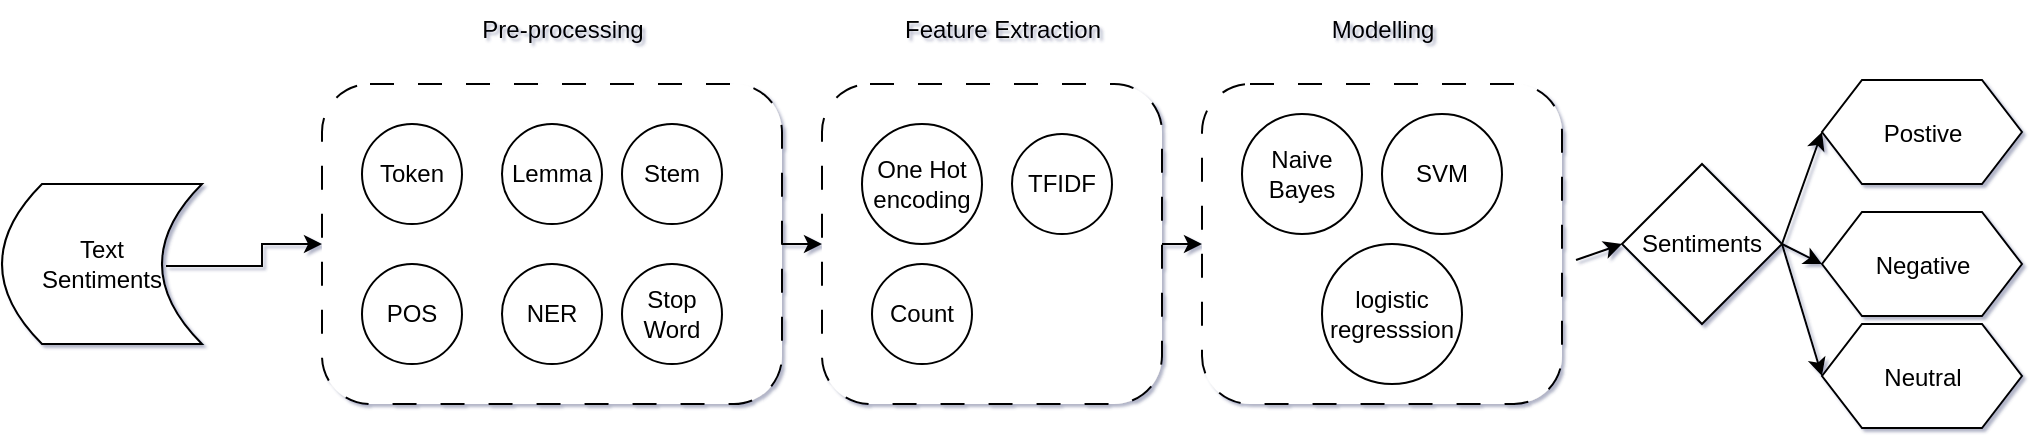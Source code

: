 <mxfile version="23.1.5" type="github">
  <diagram id="yPxyJZ8AM_hMuL3Unpa9" name="complex gitflow">
    <mxGraphModel dx="1386" dy="785" grid="1" gridSize="10" guides="1" tooltips="1" connect="1" arrows="1" fold="1" page="1" pageScale="1" pageWidth="1100" pageHeight="850" background="#ffffff" math="0" shadow="1">
      <root>
        <mxCell id="0" />
        <mxCell id="1" parent="0" />
        <mxCell id="zV0c77pq8J_n4XPMc49B-12" style="edgeStyle=orthogonalEdgeStyle;rounded=0;orthogonalLoop=1;jettySize=auto;html=1;exitX=0.82;exitY=0.513;exitDx=0;exitDy=0;exitPerimeter=0;" edge="1" parent="1" source="zV0c77pq8J_n4XPMc49B-2" target="zV0c77pq8J_n4XPMc49B-3">
          <mxGeometry relative="1" as="geometry" />
        </mxCell>
        <mxCell id="zV0c77pq8J_n4XPMc49B-2" value="Text &lt;br&gt;Sentiments" style="shape=dataStorage;whiteSpace=wrap;html=1;fixedSize=1;" vertex="1" parent="1">
          <mxGeometry x="50" y="170" width="100" height="80" as="geometry" />
        </mxCell>
        <mxCell id="zV0c77pq8J_n4XPMc49B-3" value="" style="rounded=1;whiteSpace=wrap;html=1;dashed=1;dashPattern=12 12;" vertex="1" parent="1">
          <mxGeometry x="210" y="120" width="230" height="160" as="geometry" />
        </mxCell>
        <mxCell id="zV0c77pq8J_n4XPMc49B-4" value="Token" style="ellipse;whiteSpace=wrap;html=1;aspect=fixed;" vertex="1" parent="1">
          <mxGeometry x="230" y="140" width="50" height="50" as="geometry" />
        </mxCell>
        <mxCell id="zV0c77pq8J_n4XPMc49B-5" value="Lemma" style="ellipse;whiteSpace=wrap;html=1;aspect=fixed;" vertex="1" parent="1">
          <mxGeometry x="300" y="140" width="50" height="50" as="geometry" />
        </mxCell>
        <mxCell id="zV0c77pq8J_n4XPMc49B-6" value="Stem" style="ellipse;whiteSpace=wrap;html=1;aspect=fixed;" vertex="1" parent="1">
          <mxGeometry x="360" y="140" width="50" height="50" as="geometry" />
        </mxCell>
        <mxCell id="zV0c77pq8J_n4XPMc49B-7" value="POS" style="ellipse;whiteSpace=wrap;html=1;aspect=fixed;" vertex="1" parent="1">
          <mxGeometry x="230" y="210" width="50" height="50" as="geometry" />
        </mxCell>
        <mxCell id="zV0c77pq8J_n4XPMc49B-8" value="NER" style="ellipse;whiteSpace=wrap;html=1;aspect=fixed;" vertex="1" parent="1">
          <mxGeometry x="300" y="210" width="50" height="50" as="geometry" />
        </mxCell>
        <mxCell id="zV0c77pq8J_n4XPMc49B-9" value="Stop Word" style="ellipse;whiteSpace=wrap;html=1;aspect=fixed;" vertex="1" parent="1">
          <mxGeometry x="360" y="210" width="50" height="50" as="geometry" />
        </mxCell>
        <mxCell id="zV0c77pq8J_n4XPMc49B-10" value="Pre-processing" style="text;html=1;align=center;verticalAlign=middle;resizable=0;points=[];autosize=1;strokeColor=none;fillColor=none;" vertex="1" parent="1">
          <mxGeometry x="280" y="78" width="100" height="30" as="geometry" />
        </mxCell>
        <mxCell id="zV0c77pq8J_n4XPMc49B-13" value="" style="rounded=1;whiteSpace=wrap;html=1;dashed=1;dashPattern=12 12;" vertex="1" parent="1">
          <mxGeometry x="460" y="120" width="170" height="160" as="geometry" />
        </mxCell>
        <mxCell id="zV0c77pq8J_n4XPMc49B-14" value="One Hot encoding" style="ellipse;whiteSpace=wrap;html=1;aspect=fixed;" vertex="1" parent="1">
          <mxGeometry x="480" y="140" width="60" height="60" as="geometry" />
        </mxCell>
        <mxCell id="zV0c77pq8J_n4XPMc49B-16" value="TFIDF" style="ellipse;whiteSpace=wrap;html=1;aspect=fixed;" vertex="1" parent="1">
          <mxGeometry x="555" y="145" width="50" height="50" as="geometry" />
        </mxCell>
        <mxCell id="zV0c77pq8J_n4XPMc49B-18" value="Count" style="ellipse;whiteSpace=wrap;html=1;aspect=fixed;" vertex="1" parent="1">
          <mxGeometry x="485" y="210" width="50" height="50" as="geometry" />
        </mxCell>
        <mxCell id="zV0c77pq8J_n4XPMc49B-20" value="Feature Extraction" style="text;html=1;align=center;verticalAlign=middle;resizable=0;points=[];autosize=1;strokeColor=none;fillColor=none;" vertex="1" parent="1">
          <mxGeometry x="490" y="78" width="120" height="30" as="geometry" />
        </mxCell>
        <mxCell id="zV0c77pq8J_n4XPMc49B-21" value="" style="endArrow=classic;html=1;rounded=0;exitX=1;exitY=0.5;exitDx=0;exitDy=0;" edge="1" parent="1" source="zV0c77pq8J_n4XPMc49B-3">
          <mxGeometry width="50" height="50" relative="1" as="geometry">
            <mxPoint x="520" y="430" as="sourcePoint" />
            <mxPoint x="460" y="200" as="targetPoint" />
          </mxGeometry>
        </mxCell>
        <mxCell id="zV0c77pq8J_n4XPMc49B-22" value="" style="rounded=1;whiteSpace=wrap;html=1;dashed=1;dashPattern=12 12;" vertex="1" parent="1">
          <mxGeometry x="650" y="120" width="180" height="160" as="geometry" />
        </mxCell>
        <mxCell id="zV0c77pq8J_n4XPMc49B-23" value="Modelling" style="text;html=1;align=center;verticalAlign=middle;resizable=0;points=[];autosize=1;strokeColor=none;fillColor=none;" vertex="1" parent="1">
          <mxGeometry x="705" y="78" width="70" height="30" as="geometry" />
        </mxCell>
        <mxCell id="zV0c77pq8J_n4XPMc49B-24" value="Naive Bayes" style="ellipse;whiteSpace=wrap;html=1;aspect=fixed;" vertex="1" parent="1">
          <mxGeometry x="670" y="135" width="60" height="60" as="geometry" />
        </mxCell>
        <mxCell id="zV0c77pq8J_n4XPMc49B-25" value="SVM" style="ellipse;whiteSpace=wrap;html=1;aspect=fixed;" vertex="1" parent="1">
          <mxGeometry x="740" y="135" width="60" height="60" as="geometry" />
        </mxCell>
        <mxCell id="zV0c77pq8J_n4XPMc49B-26" value="logistic regresssion" style="ellipse;whiteSpace=wrap;html=1;aspect=fixed;" vertex="1" parent="1">
          <mxGeometry x="710" y="200" width="70" height="70" as="geometry" />
        </mxCell>
        <mxCell id="zV0c77pq8J_n4XPMc49B-27" value="Sentiments" style="rhombus;whiteSpace=wrap;html=1;" vertex="1" parent="1">
          <mxGeometry x="860" y="160" width="80" height="80" as="geometry" />
        </mxCell>
        <mxCell id="zV0c77pq8J_n4XPMc49B-29" value="" style="shape=hexagon;perimeter=hexagonPerimeter2;whiteSpace=wrap;html=1;fixedSize=1;" vertex="1" parent="1">
          <mxGeometry x="960" y="118" width="100" height="52" as="geometry" />
        </mxCell>
        <mxCell id="zV0c77pq8J_n4XPMc49B-28" value="Postive" style="text;html=1;align=center;verticalAlign=middle;resizable=0;points=[];autosize=1;strokeColor=none;fillColor=none;" vertex="1" parent="1">
          <mxGeometry x="980" y="130" width="60" height="30" as="geometry" />
        </mxCell>
        <mxCell id="zV0c77pq8J_n4XPMc49B-30" value="" style="shape=hexagon;perimeter=hexagonPerimeter2;whiteSpace=wrap;html=1;fixedSize=1;" vertex="1" parent="1">
          <mxGeometry x="960" y="184" width="100" height="52" as="geometry" />
        </mxCell>
        <mxCell id="zV0c77pq8J_n4XPMc49B-31" value="Negative" style="text;html=1;align=center;verticalAlign=middle;resizable=0;points=[];autosize=1;strokeColor=none;fillColor=none;" vertex="1" parent="1">
          <mxGeometry x="975" y="196" width="70" height="30" as="geometry" />
        </mxCell>
        <mxCell id="zV0c77pq8J_n4XPMc49B-33" value="" style="shape=hexagon;perimeter=hexagonPerimeter2;whiteSpace=wrap;html=1;fixedSize=1;" vertex="1" parent="1">
          <mxGeometry x="960" y="240" width="100" height="52" as="geometry" />
        </mxCell>
        <mxCell id="zV0c77pq8J_n4XPMc49B-34" value="Neutral" style="text;html=1;align=center;verticalAlign=middle;resizable=0;points=[];autosize=1;strokeColor=none;fillColor=none;" vertex="1" parent="1">
          <mxGeometry x="980" y="252" width="60" height="30" as="geometry" />
        </mxCell>
        <mxCell id="zV0c77pq8J_n4XPMc49B-38" value="" style="endArrow=classic;html=1;rounded=0;exitX=1;exitY=0.5;exitDx=0;exitDy=0;entryX=0;entryY=0.5;entryDx=0;entryDy=0;" edge="1" parent="1" source="zV0c77pq8J_n4XPMc49B-13" target="zV0c77pq8J_n4XPMc49B-22">
          <mxGeometry width="50" height="50" relative="1" as="geometry">
            <mxPoint x="520" y="370" as="sourcePoint" />
            <mxPoint x="570" y="320" as="targetPoint" />
          </mxGeometry>
        </mxCell>
        <mxCell id="zV0c77pq8J_n4XPMc49B-39" value="" style="endArrow=classic;html=1;rounded=0;exitX=1.039;exitY=0.55;exitDx=0;exitDy=0;exitPerimeter=0;entryX=0;entryY=0.5;entryDx=0;entryDy=0;" edge="1" parent="1" source="zV0c77pq8J_n4XPMc49B-22" target="zV0c77pq8J_n4XPMc49B-27">
          <mxGeometry width="50" height="50" relative="1" as="geometry">
            <mxPoint x="520" y="370" as="sourcePoint" />
            <mxPoint x="570" y="320" as="targetPoint" />
          </mxGeometry>
        </mxCell>
        <mxCell id="zV0c77pq8J_n4XPMc49B-40" value="" style="endArrow=classic;html=1;rounded=0;exitX=1;exitY=0.5;exitDx=0;exitDy=0;entryX=0;entryY=0.5;entryDx=0;entryDy=0;" edge="1" parent="1" source="zV0c77pq8J_n4XPMc49B-27" target="zV0c77pq8J_n4XPMc49B-29">
          <mxGeometry width="50" height="50" relative="1" as="geometry">
            <mxPoint x="520" y="370" as="sourcePoint" />
            <mxPoint x="570" y="320" as="targetPoint" />
          </mxGeometry>
        </mxCell>
        <mxCell id="zV0c77pq8J_n4XPMc49B-41" value="" style="endArrow=classic;html=1;rounded=0;entryX=0;entryY=0.5;entryDx=0;entryDy=0;" edge="1" parent="1" target="zV0c77pq8J_n4XPMc49B-33">
          <mxGeometry width="50" height="50" relative="1" as="geometry">
            <mxPoint x="940" y="200" as="sourcePoint" />
            <mxPoint x="990" y="150" as="targetPoint" />
          </mxGeometry>
        </mxCell>
        <mxCell id="zV0c77pq8J_n4XPMc49B-42" value="" style="endArrow=classic;html=1;rounded=0;entryX=0;entryY=0.5;entryDx=0;entryDy=0;" edge="1" parent="1" target="zV0c77pq8J_n4XPMc49B-30">
          <mxGeometry width="50" height="50" relative="1" as="geometry">
            <mxPoint x="940" y="200" as="sourcePoint" />
            <mxPoint x="760" y="485" as="targetPoint" />
          </mxGeometry>
        </mxCell>
      </root>
    </mxGraphModel>
  </diagram>
</mxfile>
